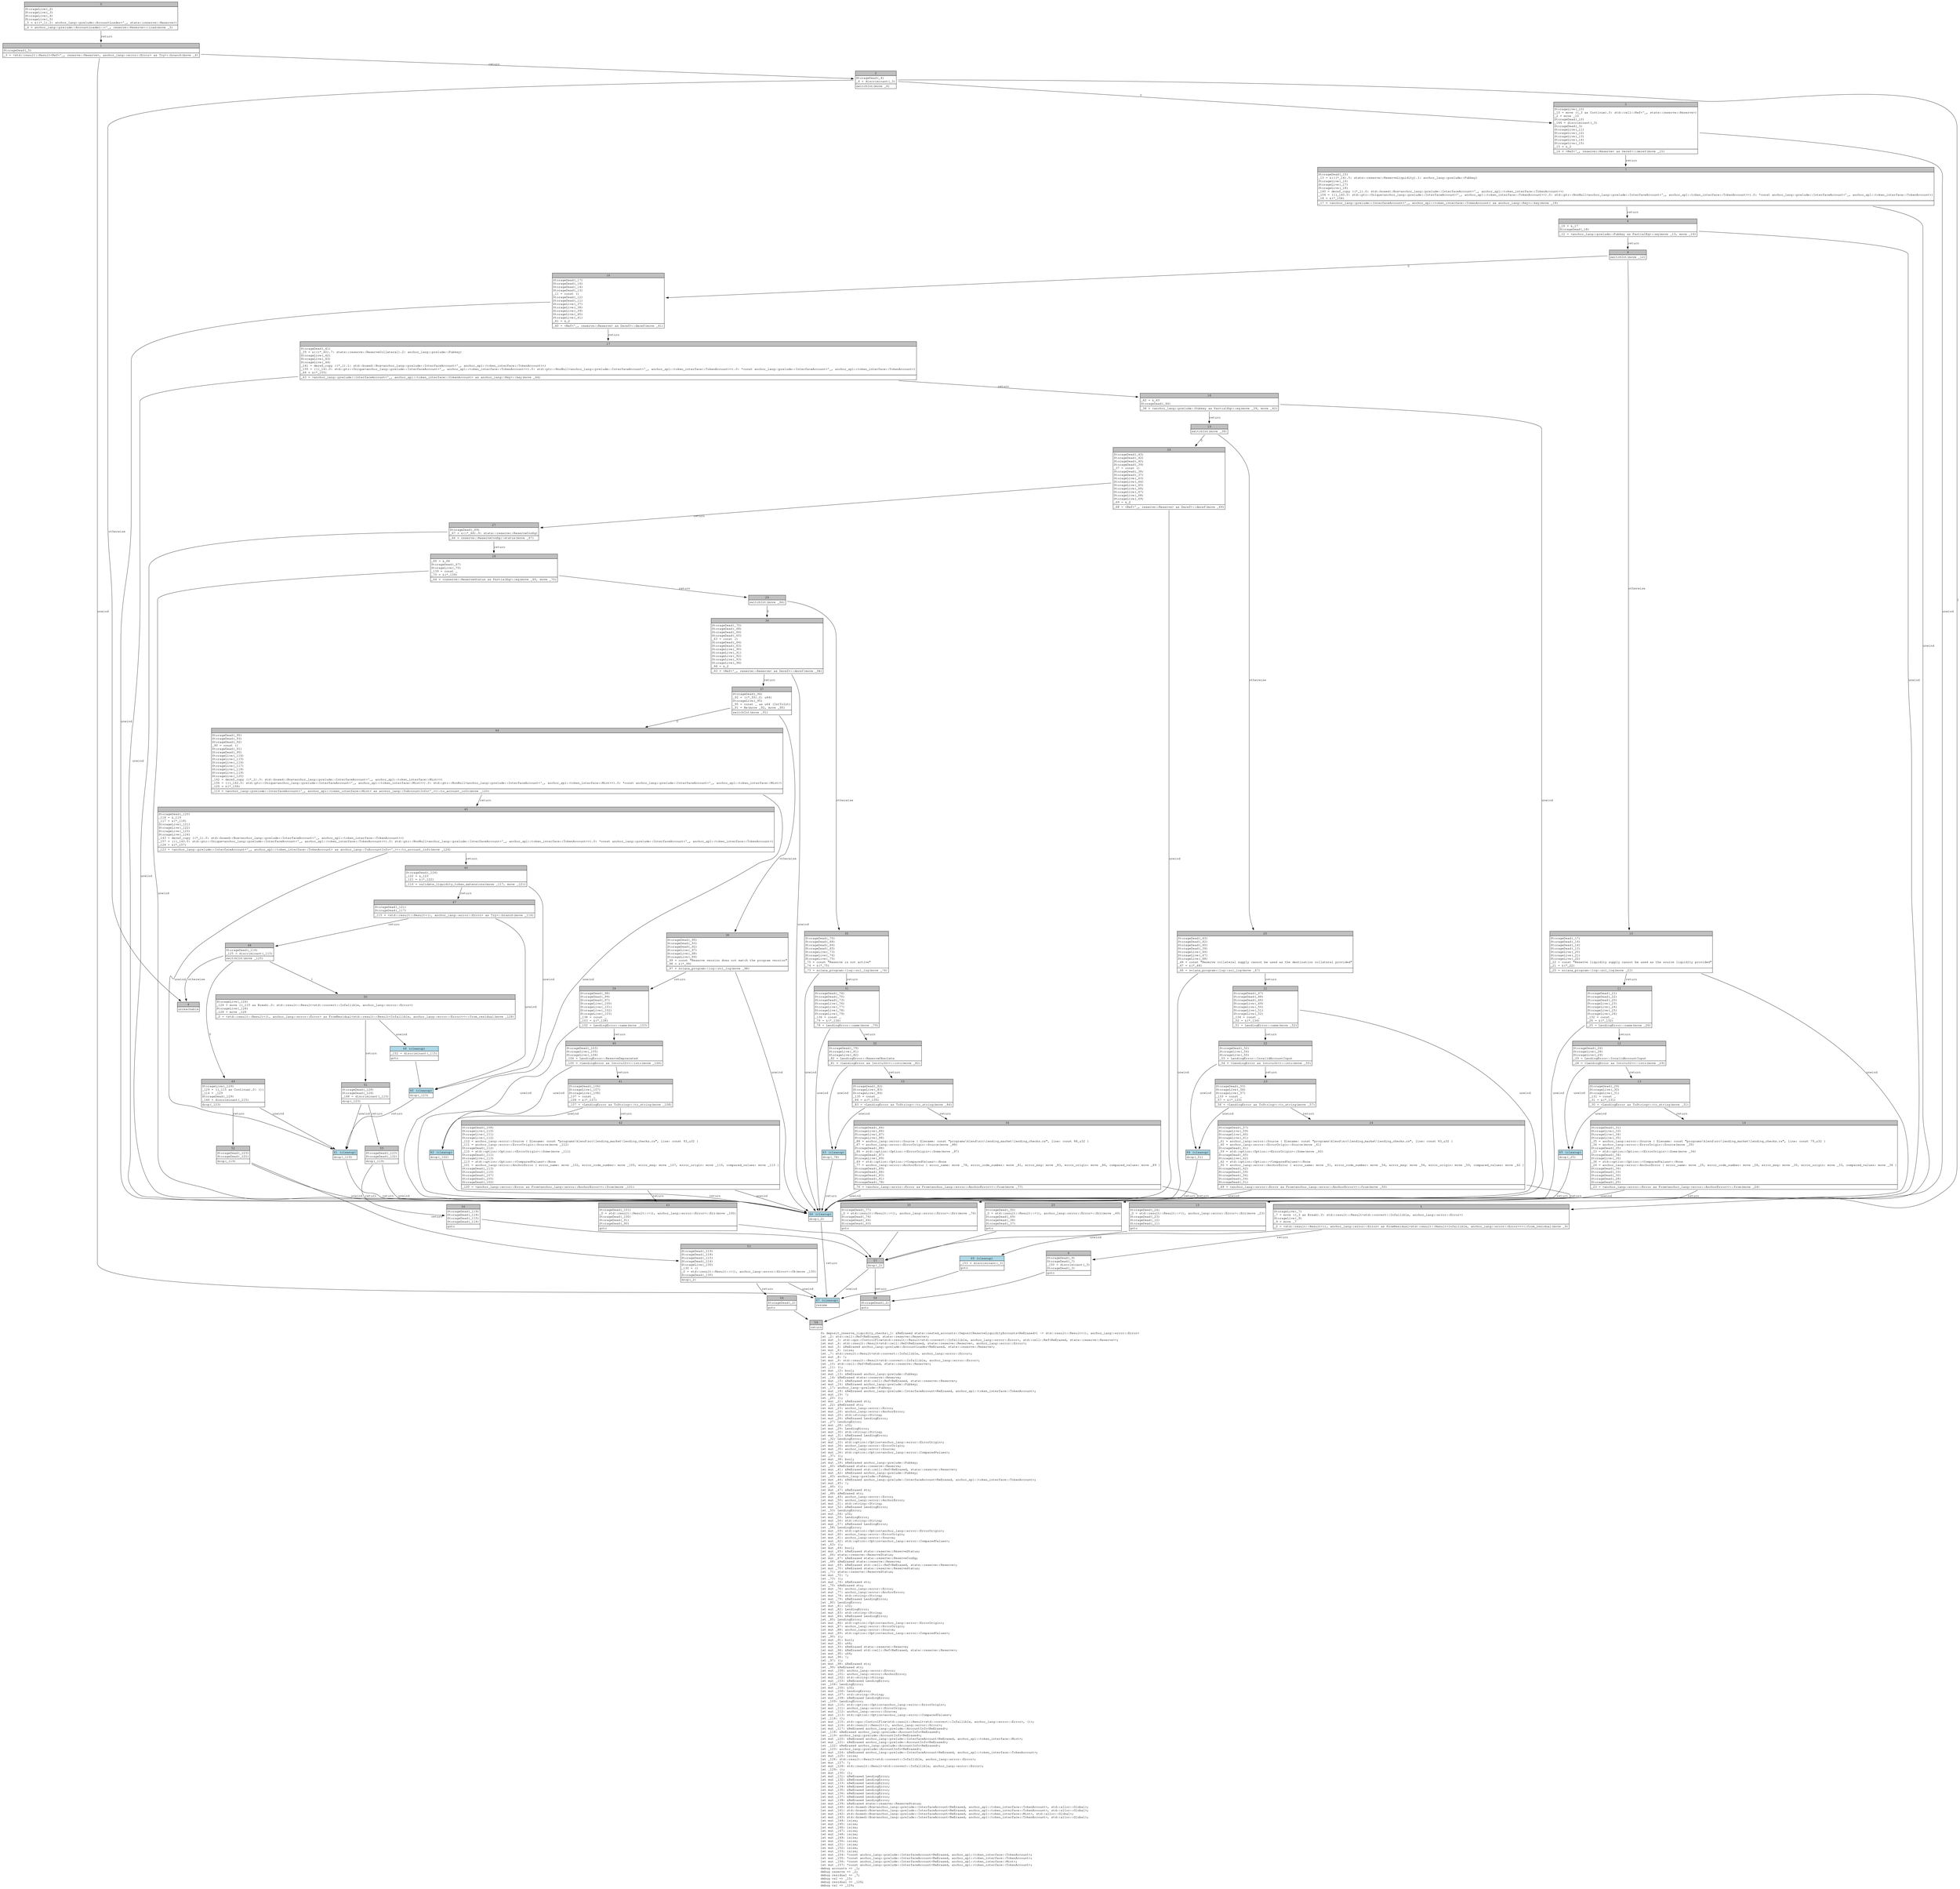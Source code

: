 digraph Mir_0_1180 {
    graph [fontname="Courier, monospace"];
    node [fontname="Courier, monospace"];
    edge [fontname="Courier, monospace"];
    label=<fn deposit_reserve_liquidity_checks(_1: &amp;ReErased state::nested_accounts::DepositReserveLiquidityAccounts&lt;ReErased&gt;) -&gt; std::result::Result&lt;(), anchor_lang::error::Error&gt;<br align="left"/>let _2: std::cell::Ref&lt;ReErased, state::reserve::Reserve&gt;;<br align="left"/>let mut _3: std::ops::ControlFlow&lt;std::result::Result&lt;std::convert::Infallible, anchor_lang::error::Error&gt;, std::cell::Ref&lt;ReErased, state::reserve::Reserve&gt;&gt;;<br align="left"/>let mut _4: std::result::Result&lt;std::cell::Ref&lt;ReErased, state::reserve::Reserve&gt;, anchor_lang::error::Error&gt;;<br align="left"/>let mut _5: &amp;ReErased anchor_lang::prelude::AccountLoader&lt;ReErased, state::reserve::Reserve&gt;;<br align="left"/>let mut _6: isize;<br align="left"/>let _7: std::result::Result&lt;std::convert::Infallible, anchor_lang::error::Error&gt;;<br align="left"/>let mut _8: !;<br align="left"/>let mut _9: std::result::Result&lt;std::convert::Infallible, anchor_lang::error::Error&gt;;<br align="left"/>let _10: std::cell::Ref&lt;ReErased, state::reserve::Reserve&gt;;<br align="left"/>let _11: ();<br align="left"/>let mut _12: bool;<br align="left"/>let mut _13: &amp;ReErased anchor_lang::prelude::Pubkey;<br align="left"/>let _14: &amp;ReErased state::reserve::Reserve;<br align="left"/>let mut _15: &amp;ReErased std::cell::Ref&lt;ReErased, state::reserve::Reserve&gt;;<br align="left"/>let mut _16: &amp;ReErased anchor_lang::prelude::Pubkey;<br align="left"/>let _17: anchor_lang::prelude::Pubkey;<br align="left"/>let mut _18: &amp;ReErased anchor_lang::prelude::InterfaceAccount&lt;ReErased, anchor_spl::token_interface::TokenAccount&gt;;<br align="left"/>let mut _19: !;<br align="left"/>let _20: ();<br align="left"/>let mut _21: &amp;ReErased str;<br align="left"/>let _22: &amp;ReErased str;<br align="left"/>let mut _23: anchor_lang::error::Error;<br align="left"/>let mut _24: anchor_lang::error::AnchorError;<br align="left"/>let mut _25: std::string::String;<br align="left"/>let mut _26: &amp;ReErased LendingError;<br align="left"/>let _27: LendingError;<br align="left"/>let mut _28: u32;<br align="left"/>let mut _29: LendingError;<br align="left"/>let mut _30: std::string::String;<br align="left"/>let mut _31: &amp;ReErased LendingError;<br align="left"/>let _32: LendingError;<br align="left"/>let mut _33: std::option::Option&lt;anchor_lang::error::ErrorOrigin&gt;;<br align="left"/>let mut _34: anchor_lang::error::ErrorOrigin;<br align="left"/>let mut _35: anchor_lang::error::Source;<br align="left"/>let mut _36: std::option::Option&lt;anchor_lang::error::ComparedValues&gt;;<br align="left"/>let _37: ();<br align="left"/>let mut _38: bool;<br align="left"/>let mut _39: &amp;ReErased anchor_lang::prelude::Pubkey;<br align="left"/>let _40: &amp;ReErased state::reserve::Reserve;<br align="left"/>let mut _41: &amp;ReErased std::cell::Ref&lt;ReErased, state::reserve::Reserve&gt;;<br align="left"/>let mut _42: &amp;ReErased anchor_lang::prelude::Pubkey;<br align="left"/>let _43: anchor_lang::prelude::Pubkey;<br align="left"/>let mut _44: &amp;ReErased anchor_lang::prelude::InterfaceAccount&lt;ReErased, anchor_spl::token_interface::TokenAccount&gt;;<br align="left"/>let mut _45: !;<br align="left"/>let _46: ();<br align="left"/>let mut _47: &amp;ReErased str;<br align="left"/>let _48: &amp;ReErased str;<br align="left"/>let mut _49: anchor_lang::error::Error;<br align="left"/>let mut _50: anchor_lang::error::AnchorError;<br align="left"/>let mut _51: std::string::String;<br align="left"/>let mut _52: &amp;ReErased LendingError;<br align="left"/>let _53: LendingError;<br align="left"/>let mut _54: u32;<br align="left"/>let mut _55: LendingError;<br align="left"/>let mut _56: std::string::String;<br align="left"/>let mut _57: &amp;ReErased LendingError;<br align="left"/>let _58: LendingError;<br align="left"/>let mut _59: std::option::Option&lt;anchor_lang::error::ErrorOrigin&gt;;<br align="left"/>let mut _60: anchor_lang::error::ErrorOrigin;<br align="left"/>let mut _61: anchor_lang::error::Source;<br align="left"/>let mut _62: std::option::Option&lt;anchor_lang::error::ComparedValues&gt;;<br align="left"/>let _63: ();<br align="left"/>let mut _64: bool;<br align="left"/>let mut _65: &amp;ReErased state::reserve::ReserveStatus;<br align="left"/>let _66: state::reserve::ReserveStatus;<br align="left"/>let mut _67: &amp;ReErased state::reserve::ReserveConfig;<br align="left"/>let _68: &amp;ReErased state::reserve::Reserve;<br align="left"/>let mut _69: &amp;ReErased std::cell::Ref&lt;ReErased, state::reserve::Reserve&gt;;<br align="left"/>let mut _70: &amp;ReErased state::reserve::ReserveStatus;<br align="left"/>let _71: state::reserve::ReserveStatus;<br align="left"/>let mut _72: !;<br align="left"/>let _73: ();<br align="left"/>let mut _74: &amp;ReErased str;<br align="left"/>let _75: &amp;ReErased str;<br align="left"/>let mut _76: anchor_lang::error::Error;<br align="left"/>let mut _77: anchor_lang::error::AnchorError;<br align="left"/>let mut _78: std::string::String;<br align="left"/>let mut _79: &amp;ReErased LendingError;<br align="left"/>let _80: LendingError;<br align="left"/>let mut _81: u32;<br align="left"/>let mut _82: LendingError;<br align="left"/>let mut _83: std::string::String;<br align="left"/>let mut _84: &amp;ReErased LendingError;<br align="left"/>let _85: LendingError;<br align="left"/>let mut _86: std::option::Option&lt;anchor_lang::error::ErrorOrigin&gt;;<br align="left"/>let mut _87: anchor_lang::error::ErrorOrigin;<br align="left"/>let mut _88: anchor_lang::error::Source;<br align="left"/>let mut _89: std::option::Option&lt;anchor_lang::error::ComparedValues&gt;;<br align="left"/>let _90: ();<br align="left"/>let mut _91: bool;<br align="left"/>let mut _92: u64;<br align="left"/>let mut _93: &amp;ReErased state::reserve::Reserve;<br align="left"/>let mut _94: &amp;ReErased std::cell::Ref&lt;ReErased, state::reserve::Reserve&gt;;<br align="left"/>let mut _95: u64;<br align="left"/>let mut _96: !;<br align="left"/>let _97: ();<br align="left"/>let mut _98: &amp;ReErased str;<br align="left"/>let _99: &amp;ReErased str;<br align="left"/>let mut _100: anchor_lang::error::Error;<br align="left"/>let mut _101: anchor_lang::error::AnchorError;<br align="left"/>let mut _102: std::string::String;<br align="left"/>let mut _103: &amp;ReErased LendingError;<br align="left"/>let _104: LendingError;<br align="left"/>let mut _105: u32;<br align="left"/>let mut _106: LendingError;<br align="left"/>let mut _107: std::string::String;<br align="left"/>let mut _108: &amp;ReErased LendingError;<br align="left"/>let _109: LendingError;<br align="left"/>let mut _110: std::option::Option&lt;anchor_lang::error::ErrorOrigin&gt;;<br align="left"/>let mut _111: anchor_lang::error::ErrorOrigin;<br align="left"/>let mut _112: anchor_lang::error::Source;<br align="left"/>let mut _113: std::option::Option&lt;anchor_lang::error::ComparedValues&gt;;<br align="left"/>let _114: ();<br align="left"/>let mut _115: std::ops::ControlFlow&lt;std::result::Result&lt;std::convert::Infallible, anchor_lang::error::Error&gt;, ()&gt;;<br align="left"/>let mut _116: std::result::Result&lt;(), anchor_lang::error::Error&gt;;<br align="left"/>let mut _117: &amp;ReErased anchor_lang::prelude::AccountInfo&lt;ReErased&gt;;<br align="left"/>let _118: &amp;ReErased anchor_lang::prelude::AccountInfo&lt;ReErased&gt;;<br align="left"/>let _119: anchor_lang::prelude::AccountInfo&lt;ReErased&gt;;<br align="left"/>let mut _120: &amp;ReErased anchor_lang::prelude::InterfaceAccount&lt;ReErased, anchor_spl::token_interface::Mint&gt;;<br align="left"/>let mut _121: &amp;ReErased anchor_lang::prelude::AccountInfo&lt;ReErased&gt;;<br align="left"/>let _122: &amp;ReErased anchor_lang::prelude::AccountInfo&lt;ReErased&gt;;<br align="left"/>let _123: anchor_lang::prelude::AccountInfo&lt;ReErased&gt;;<br align="left"/>let mut _124: &amp;ReErased anchor_lang::prelude::InterfaceAccount&lt;ReErased, anchor_spl::token_interface::TokenAccount&gt;;<br align="left"/>let mut _125: isize;<br align="left"/>let _126: std::result::Result&lt;std::convert::Infallible, anchor_lang::error::Error&gt;;<br align="left"/>let mut _127: !;<br align="left"/>let mut _128: std::result::Result&lt;std::convert::Infallible, anchor_lang::error::Error&gt;;<br align="left"/>let _129: ();<br align="left"/>let mut _130: ();<br align="left"/>let mut _131: &amp;ReErased LendingError;<br align="left"/>let mut _132: &amp;ReErased LendingError;<br align="left"/>let mut _133: &amp;ReErased LendingError;<br align="left"/>let mut _134: &amp;ReErased LendingError;<br align="left"/>let mut _135: &amp;ReErased LendingError;<br align="left"/>let mut _136: &amp;ReErased LendingError;<br align="left"/>let mut _137: &amp;ReErased LendingError;<br align="left"/>let mut _138: &amp;ReErased LendingError;<br align="left"/>let mut _139: &amp;ReErased state::reserve::ReserveStatus;<br align="left"/>let mut _140: std::boxed::Box&lt;anchor_lang::prelude::InterfaceAccount&lt;ReErased, anchor_spl::token_interface::TokenAccount&gt;, std::alloc::Global&gt;;<br align="left"/>let mut _141: std::boxed::Box&lt;anchor_lang::prelude::InterfaceAccount&lt;ReErased, anchor_spl::token_interface::TokenAccount&gt;, std::alloc::Global&gt;;<br align="left"/>let mut _142: std::boxed::Box&lt;anchor_lang::prelude::InterfaceAccount&lt;ReErased, anchor_spl::token_interface::Mint&gt;, std::alloc::Global&gt;;<br align="left"/>let mut _143: std::boxed::Box&lt;anchor_lang::prelude::InterfaceAccount&lt;ReErased, anchor_spl::token_interface::TokenAccount&gt;, std::alloc::Global&gt;;<br align="left"/>let mut _144: isize;<br align="left"/>let mut _145: isize;<br align="left"/>let mut _146: isize;<br align="left"/>let mut _147: isize;<br align="left"/>let mut _148: isize;<br align="left"/>let mut _149: isize;<br align="left"/>let mut _150: isize;<br align="left"/>let mut _151: isize;<br align="left"/>let mut _152: isize;<br align="left"/>let mut _153: isize;<br align="left"/>let mut _154: *const anchor_lang::prelude::InterfaceAccount&lt;ReErased, anchor_spl::token_interface::TokenAccount&gt;;<br align="left"/>let mut _155: *const anchor_lang::prelude::InterfaceAccount&lt;ReErased, anchor_spl::token_interface::TokenAccount&gt;;<br align="left"/>let mut _156: *const anchor_lang::prelude::InterfaceAccount&lt;ReErased, anchor_spl::token_interface::Mint&gt;;<br align="left"/>let mut _157: *const anchor_lang::prelude::InterfaceAccount&lt;ReErased, anchor_spl::token_interface::TokenAccount&gt;;<br align="left"/>debug accounts =&gt; _1;<br align="left"/>debug reserve =&gt; _2;<br align="left"/>debug residual =&gt; _7;<br align="left"/>debug val =&gt; _10;<br align="left"/>debug residual =&gt; _126;<br align="left"/>debug val =&gt; _129;<br align="left"/>>;
    bb0__0_1180 [shape="none", label=<<table border="0" cellborder="1" cellspacing="0"><tr><td bgcolor="gray" align="center" colspan="1">0</td></tr><tr><td align="left" balign="left">StorageLive(_2)<br/>StorageLive(_3)<br/>StorageLive(_4)<br/>StorageLive(_5)<br/>_5 = &amp;((*_1).2: anchor_lang::prelude::AccountLoader&lt;'_, state::reserve::Reserve&gt;)<br/></td></tr><tr><td align="left">_4 = anchor_lang::prelude::AccountLoader::&lt;'_, reserve::Reserve&gt;::load(move _5)</td></tr></table>>];
    bb1__0_1180 [shape="none", label=<<table border="0" cellborder="1" cellspacing="0"><tr><td bgcolor="gray" align="center" colspan="1">1</td></tr><tr><td align="left" balign="left">StorageDead(_5)<br/></td></tr><tr><td align="left">_3 = &lt;std::result::Result&lt;Ref&lt;'_, reserve::Reserve&gt;, anchor_lang::error::Error&gt; as Try&gt;::branch(move _4)</td></tr></table>>];
    bb2__0_1180 [shape="none", label=<<table border="0" cellborder="1" cellspacing="0"><tr><td bgcolor="gray" align="center" colspan="1">2</td></tr><tr><td align="left" balign="left">StorageDead(_4)<br/>_6 = discriminant(_3)<br/></td></tr><tr><td align="left">switchInt(move _6)</td></tr></table>>];
    bb3__0_1180 [shape="none", label=<<table border="0" cellborder="1" cellspacing="0"><tr><td bgcolor="gray" align="center" colspan="1">3</td></tr><tr><td align="left" balign="left">StorageLive(_10)<br/>_10 = move ((_3 as Continue).0: std::cell::Ref&lt;'_, state::reserve::Reserve&gt;)<br/>_2 = move _10<br/>StorageDead(_10)<br/>_144 = discriminant(_3)<br/>StorageDead(_3)<br/>StorageLive(_11)<br/>StorageLive(_12)<br/>StorageLive(_13)<br/>StorageLive(_14)<br/>StorageLive(_15)<br/>_15 = &amp;_2<br/></td></tr><tr><td align="left">_14 = &lt;Ref&lt;'_, reserve::Reserve&gt; as Deref&gt;::deref(move _15)</td></tr></table>>];
    bb4__0_1180 [shape="none", label=<<table border="0" cellborder="1" cellspacing="0"><tr><td bgcolor="gray" align="center" colspan="1">4</td></tr><tr><td align="left">unreachable</td></tr></table>>];
    bb5__0_1180 [shape="none", label=<<table border="0" cellborder="1" cellspacing="0"><tr><td bgcolor="gray" align="center" colspan="1">5</td></tr><tr><td align="left" balign="left">StorageLive(_7)<br/>_7 = move ((_3 as Break).0: std::result::Result&lt;std::convert::Infallible, anchor_lang::error::Error&gt;)<br/>StorageLive(_9)<br/>_9 = move _7<br/></td></tr><tr><td align="left">_0 = &lt;std::result::Result&lt;(), anchor_lang::error::Error&gt; as FromResidual&lt;std::result::Result&lt;Infallible, anchor_lang::error::Error&gt;&gt;&gt;::from_residual(move _9)</td></tr></table>>];
    bb6__0_1180 [shape="none", label=<<table border="0" cellborder="1" cellspacing="0"><tr><td bgcolor="gray" align="center" colspan="1">6</td></tr><tr><td align="left" balign="left">StorageDead(_9)<br/>StorageDead(_7)<br/>_150 = discriminant(_3)<br/>StorageDead(_3)<br/></td></tr><tr><td align="left">goto</td></tr></table>>];
    bb7__0_1180 [shape="none", label=<<table border="0" cellborder="1" cellspacing="0"><tr><td bgcolor="gray" align="center" colspan="1">7</td></tr><tr><td align="left" balign="left">StorageDead(_15)<br/>_13 = &amp;(((*_14).5: state::reserve::ReserveLiquidity).1: anchor_lang::prelude::Pubkey)<br/>StorageLive(_16)<br/>StorageLive(_17)<br/>StorageLive(_18)<br/>_140 = deref_copy ((*_1).0: std::boxed::Box&lt;anchor_lang::prelude::InterfaceAccount&lt;'_, anchor_spl::token_interface::TokenAccount&gt;&gt;)<br/>_154 = (((_140.0: std::ptr::Unique&lt;anchor_lang::prelude::InterfaceAccount&lt;'_, anchor_spl::token_interface::TokenAccount&gt;&gt;).0: std::ptr::NonNull&lt;anchor_lang::prelude::InterfaceAccount&lt;'_, anchor_spl::token_interface::TokenAccount&gt;&gt;).0: *const anchor_lang::prelude::InterfaceAccount&lt;'_, anchor_spl::token_interface::TokenAccount&gt;)<br/>_18 = &amp;(*_154)<br/></td></tr><tr><td align="left">_17 = &lt;anchor_lang::prelude::InterfaceAccount&lt;'_, anchor_spl::token_interface::TokenAccount&gt; as anchor_lang::Key&gt;::key(move _18)</td></tr></table>>];
    bb8__0_1180 [shape="none", label=<<table border="0" cellborder="1" cellspacing="0"><tr><td bgcolor="gray" align="center" colspan="1">8</td></tr><tr><td align="left" balign="left">_16 = &amp;_17<br/>StorageDead(_18)<br/></td></tr><tr><td align="left">_12 = &lt;anchor_lang::prelude::Pubkey as PartialEq&gt;::eq(move _13, move _16)</td></tr></table>>];
    bb9__0_1180 [shape="none", label=<<table border="0" cellborder="1" cellspacing="0"><tr><td bgcolor="gray" align="center" colspan="1">9</td></tr><tr><td align="left">switchInt(move _12)</td></tr></table>>];
    bb10__0_1180 [shape="none", label=<<table border="0" cellborder="1" cellspacing="0"><tr><td bgcolor="gray" align="center" colspan="1">10</td></tr><tr><td align="left" balign="left">StorageDead(_17)<br/>StorageDead(_16)<br/>StorageDead(_14)<br/>StorageDead(_13)<br/>StorageLive(_20)<br/>StorageLive(_21)<br/>StorageLive(_22)<br/>_22 = const &quot;Reserve liquidity supply cannot be used as the source liquidity provided&quot;<br/>_21 = &amp;(*_22)<br/></td></tr><tr><td align="left">_20 = solana_program::log::sol_log(move _21)</td></tr></table>>];
    bb11__0_1180 [shape="none", label=<<table border="0" cellborder="1" cellspacing="0"><tr><td bgcolor="gray" align="center" colspan="1">11</td></tr><tr><td align="left" balign="left">StorageDead(_21)<br/>StorageDead(_22)<br/>StorageDead(_20)<br/>StorageLive(_23)<br/>StorageLive(_24)<br/>StorageLive(_25)<br/>StorageLive(_26)<br/>_132 = const _<br/>_26 = &amp;(*_132)<br/></td></tr><tr><td align="left">_25 = LendingError::name(move _26)</td></tr></table>>];
    bb12__0_1180 [shape="none", label=<<table border="0" cellborder="1" cellspacing="0"><tr><td bgcolor="gray" align="center" colspan="1">12</td></tr><tr><td align="left" balign="left">StorageDead(_26)<br/>StorageLive(_28)<br/>StorageLive(_29)<br/>_29 = LendingError::InvalidAccountInput<br/></td></tr><tr><td align="left">_28 = &lt;LendingError as Into&lt;u32&gt;&gt;::into(move _29)</td></tr></table>>];
    bb13__0_1180 [shape="none", label=<<table border="0" cellborder="1" cellspacing="0"><tr><td bgcolor="gray" align="center" colspan="1">13</td></tr><tr><td align="left" balign="left">StorageDead(_29)<br/>StorageLive(_30)<br/>StorageLive(_31)<br/>_131 = const _<br/>_31 = &amp;(*_131)<br/></td></tr><tr><td align="left">_30 = &lt;LendingError as ToString&gt;::to_string(move _31)</td></tr></table>>];
    bb14__0_1180 [shape="none", label=<<table border="0" cellborder="1" cellspacing="0"><tr><td bgcolor="gray" align="center" colspan="1">14</td></tr><tr><td align="left" balign="left">StorageDead(_31)<br/>StorageLive(_33)<br/>StorageLive(_34)<br/>StorageLive(_35)<br/>_35 = anchor_lang::error::Source { filename: const &quot;programs\\klend\\src\\lending_market\\lending_checks.rs&quot;, line: const 79_u32 }<br/>_34 = anchor_lang::error::ErrorOrigin::Source(move _35)<br/>StorageDead(_35)<br/>_33 = std::option::Option::&lt;ErrorOrigin&gt;::Some(move _34)<br/>StorageDead(_34)<br/>StorageLive(_36)<br/>_36 = std::option::Option::&lt;ComparedValues&gt;::None<br/>_24 = anchor_lang::error::AnchorError { error_name: move _25, error_code_number: move _28, error_msg: move _30, error_origin: move _33, compared_values: move _36 }<br/>StorageDead(_36)<br/>StorageDead(_33)<br/>StorageDead(_30)<br/>StorageDead(_28)<br/>StorageDead(_25)<br/></td></tr><tr><td align="left">_23 = &lt;anchor_lang::error::Error as From&lt;anchor_lang::error::AnchorError&gt;&gt;::from(move _24)</td></tr></table>>];
    bb15__0_1180 [shape="none", label=<<table border="0" cellborder="1" cellspacing="0"><tr><td bgcolor="gray" align="center" colspan="1">15</td></tr><tr><td align="left" balign="left">StorageDead(_24)<br/>_0 = std::result::Result::&lt;(), anchor_lang::error::Error&gt;::Err(move _23)<br/>StorageDead(_23)<br/>StorageDead(_12)<br/>StorageDead(_11)<br/></td></tr><tr><td align="left">goto</td></tr></table>>];
    bb16__0_1180 [shape="none", label=<<table border="0" cellborder="1" cellspacing="0"><tr><td bgcolor="gray" align="center" colspan="1">16</td></tr><tr><td align="left" balign="left">StorageDead(_17)<br/>StorageDead(_16)<br/>StorageDead(_14)<br/>StorageDead(_13)<br/>_11 = const ()<br/>StorageDead(_12)<br/>StorageDead(_11)<br/>StorageLive(_37)<br/>StorageLive(_38)<br/>StorageLive(_39)<br/>StorageLive(_40)<br/>StorageLive(_41)<br/>_41 = &amp;_2<br/></td></tr><tr><td align="left">_40 = &lt;Ref&lt;'_, reserve::Reserve&gt; as Deref&gt;::deref(move _41)</td></tr></table>>];
    bb17__0_1180 [shape="none", label=<<table border="0" cellborder="1" cellspacing="0"><tr><td bgcolor="gray" align="center" colspan="1">17</td></tr><tr><td align="left" balign="left">StorageDead(_41)<br/>_39 = &amp;(((*_40).7: state::reserve::ReserveCollateral).2: anchor_lang::prelude::Pubkey)<br/>StorageLive(_42)<br/>StorageLive(_43)<br/>StorageLive(_44)<br/>_141 = deref_copy ((*_1).1: std::boxed::Box&lt;anchor_lang::prelude::InterfaceAccount&lt;'_, anchor_spl::token_interface::TokenAccount&gt;&gt;)<br/>_155 = (((_141.0: std::ptr::Unique&lt;anchor_lang::prelude::InterfaceAccount&lt;'_, anchor_spl::token_interface::TokenAccount&gt;&gt;).0: std::ptr::NonNull&lt;anchor_lang::prelude::InterfaceAccount&lt;'_, anchor_spl::token_interface::TokenAccount&gt;&gt;).0: *const anchor_lang::prelude::InterfaceAccount&lt;'_, anchor_spl::token_interface::TokenAccount&gt;)<br/>_44 = &amp;(*_155)<br/></td></tr><tr><td align="left">_43 = &lt;anchor_lang::prelude::InterfaceAccount&lt;'_, anchor_spl::token_interface::TokenAccount&gt; as anchor_lang::Key&gt;::key(move _44)</td></tr></table>>];
    bb18__0_1180 [shape="none", label=<<table border="0" cellborder="1" cellspacing="0"><tr><td bgcolor="gray" align="center" colspan="1">18</td></tr><tr><td align="left" balign="left">_42 = &amp;_43<br/>StorageDead(_44)<br/></td></tr><tr><td align="left">_38 = &lt;anchor_lang::prelude::Pubkey as PartialEq&gt;::eq(move _39, move _42)</td></tr></table>>];
    bb19__0_1180 [shape="none", label=<<table border="0" cellborder="1" cellspacing="0"><tr><td bgcolor="gray" align="center" colspan="1">19</td></tr><tr><td align="left">switchInt(move _38)</td></tr></table>>];
    bb20__0_1180 [shape="none", label=<<table border="0" cellborder="1" cellspacing="0"><tr><td bgcolor="gray" align="center" colspan="1">20</td></tr><tr><td align="left" balign="left">StorageDead(_43)<br/>StorageDead(_42)<br/>StorageDead(_40)<br/>StorageDead(_39)<br/>StorageLive(_46)<br/>StorageLive(_47)<br/>StorageLive(_48)<br/>_48 = const &quot;Reserve collateral supply cannot be used as the destination collateral provided&quot;<br/>_47 = &amp;(*_48)<br/></td></tr><tr><td align="left">_46 = solana_program::log::sol_log(move _47)</td></tr></table>>];
    bb21__0_1180 [shape="none", label=<<table border="0" cellborder="1" cellspacing="0"><tr><td bgcolor="gray" align="center" colspan="1">21</td></tr><tr><td align="left" balign="left">StorageDead(_47)<br/>StorageDead(_48)<br/>StorageDead(_46)<br/>StorageLive(_49)<br/>StorageLive(_50)<br/>StorageLive(_51)<br/>StorageLive(_52)<br/>_134 = const _<br/>_52 = &amp;(*_134)<br/></td></tr><tr><td align="left">_51 = LendingError::name(move _52)</td></tr></table>>];
    bb22__0_1180 [shape="none", label=<<table border="0" cellborder="1" cellspacing="0"><tr><td bgcolor="gray" align="center" colspan="1">22</td></tr><tr><td align="left" balign="left">StorageDead(_52)<br/>StorageLive(_54)<br/>StorageLive(_55)<br/>_55 = LendingError::InvalidAccountInput<br/></td></tr><tr><td align="left">_54 = &lt;LendingError as Into&lt;u32&gt;&gt;::into(move _55)</td></tr></table>>];
    bb23__0_1180 [shape="none", label=<<table border="0" cellborder="1" cellspacing="0"><tr><td bgcolor="gray" align="center" colspan="1">23</td></tr><tr><td align="left" balign="left">StorageDead(_55)<br/>StorageLive(_56)<br/>StorageLive(_57)<br/>_133 = const _<br/>_57 = &amp;(*_133)<br/></td></tr><tr><td align="left">_56 = &lt;LendingError as ToString&gt;::to_string(move _57)</td></tr></table>>];
    bb24__0_1180 [shape="none", label=<<table border="0" cellborder="1" cellspacing="0"><tr><td bgcolor="gray" align="center" colspan="1">24</td></tr><tr><td align="left" balign="left">StorageDead(_57)<br/>StorageLive(_59)<br/>StorageLive(_60)<br/>StorageLive(_61)<br/>_61 = anchor_lang::error::Source { filename: const &quot;programs\\klend\\src\\lending_market\\lending_checks.rs&quot;, line: const 83_u32 }<br/>_60 = anchor_lang::error::ErrorOrigin::Source(move _61)<br/>StorageDead(_61)<br/>_59 = std::option::Option::&lt;ErrorOrigin&gt;::Some(move _60)<br/>StorageDead(_60)<br/>StorageLive(_62)<br/>_62 = std::option::Option::&lt;ComparedValues&gt;::None<br/>_50 = anchor_lang::error::AnchorError { error_name: move _51, error_code_number: move _54, error_msg: move _56, error_origin: move _59, compared_values: move _62 }<br/>StorageDead(_62)<br/>StorageDead(_59)<br/>StorageDead(_56)<br/>StorageDead(_54)<br/>StorageDead(_51)<br/></td></tr><tr><td align="left">_49 = &lt;anchor_lang::error::Error as From&lt;anchor_lang::error::AnchorError&gt;&gt;::from(move _50)</td></tr></table>>];
    bb25__0_1180 [shape="none", label=<<table border="0" cellborder="1" cellspacing="0"><tr><td bgcolor="gray" align="center" colspan="1">25</td></tr><tr><td align="left" balign="left">StorageDead(_50)<br/>_0 = std::result::Result::&lt;(), anchor_lang::error::Error&gt;::Err(move _49)<br/>StorageDead(_49)<br/>StorageDead(_38)<br/>StorageDead(_37)<br/></td></tr><tr><td align="left">goto</td></tr></table>>];
    bb26__0_1180 [shape="none", label=<<table border="0" cellborder="1" cellspacing="0"><tr><td bgcolor="gray" align="center" colspan="1">26</td></tr><tr><td align="left" balign="left">StorageDead(_43)<br/>StorageDead(_42)<br/>StorageDead(_40)<br/>StorageDead(_39)<br/>_37 = const ()<br/>StorageDead(_38)<br/>StorageDead(_37)<br/>StorageLive(_63)<br/>StorageLive(_64)<br/>StorageLive(_65)<br/>StorageLive(_66)<br/>StorageLive(_67)<br/>StorageLive(_68)<br/>StorageLive(_69)<br/>_69 = &amp;_2<br/></td></tr><tr><td align="left">_68 = &lt;Ref&lt;'_, reserve::Reserve&gt; as Deref&gt;::deref(move _69)</td></tr></table>>];
    bb27__0_1180 [shape="none", label=<<table border="0" cellborder="1" cellspacing="0"><tr><td bgcolor="gray" align="center" colspan="1">27</td></tr><tr><td align="left" balign="left">StorageDead(_69)<br/>_67 = &amp;((*_68).9: state::reserve::ReserveConfig)<br/></td></tr><tr><td align="left">_66 = reserve::ReserveConfig::status(move _67)</td></tr></table>>];
    bb28__0_1180 [shape="none", label=<<table border="0" cellborder="1" cellspacing="0"><tr><td bgcolor="gray" align="center" colspan="1">28</td></tr><tr><td align="left" balign="left">_65 = &amp;_66<br/>StorageDead(_67)<br/>StorageLive(_70)<br/>_139 = const _<br/>_70 = &amp;(*_139)<br/></td></tr><tr><td align="left">_64 = &lt;reserve::ReserveStatus as PartialEq&gt;::eq(move _65, move _70)</td></tr></table>>];
    bb29__0_1180 [shape="none", label=<<table border="0" cellborder="1" cellspacing="0"><tr><td bgcolor="gray" align="center" colspan="1">29</td></tr><tr><td align="left">switchInt(move _64)</td></tr></table>>];
    bb30__0_1180 [shape="none", label=<<table border="0" cellborder="1" cellspacing="0"><tr><td bgcolor="gray" align="center" colspan="1">30</td></tr><tr><td align="left" balign="left">StorageDead(_70)<br/>StorageDead(_68)<br/>StorageDead(_66)<br/>StorageDead(_65)<br/>StorageLive(_73)<br/>StorageLive(_74)<br/>StorageLive(_75)<br/>_75 = const &quot;Reserve is not active&quot;<br/>_74 = &amp;(*_75)<br/></td></tr><tr><td align="left">_73 = solana_program::log::sol_log(move _74)</td></tr></table>>];
    bb31__0_1180 [shape="none", label=<<table border="0" cellborder="1" cellspacing="0"><tr><td bgcolor="gray" align="center" colspan="1">31</td></tr><tr><td align="left" balign="left">StorageDead(_74)<br/>StorageDead(_75)<br/>StorageDead(_73)<br/>StorageLive(_76)<br/>StorageLive(_77)<br/>StorageLive(_78)<br/>StorageLive(_79)<br/>_136 = const _<br/>_79 = &amp;(*_136)<br/></td></tr><tr><td align="left">_78 = LendingError::name(move _79)</td></tr></table>>];
    bb32__0_1180 [shape="none", label=<<table border="0" cellborder="1" cellspacing="0"><tr><td bgcolor="gray" align="center" colspan="1">32</td></tr><tr><td align="left" balign="left">StorageDead(_79)<br/>StorageLive(_81)<br/>StorageLive(_82)<br/>_82 = LendingError::ReserveObsolete<br/></td></tr><tr><td align="left">_81 = &lt;LendingError as Into&lt;u32&gt;&gt;::into(move _82)</td></tr></table>>];
    bb33__0_1180 [shape="none", label=<<table border="0" cellborder="1" cellspacing="0"><tr><td bgcolor="gray" align="center" colspan="1">33</td></tr><tr><td align="left" balign="left">StorageDead(_82)<br/>StorageLive(_83)<br/>StorageLive(_84)<br/>_135 = const _<br/>_84 = &amp;(*_135)<br/></td></tr><tr><td align="left">_83 = &lt;LendingError as ToString&gt;::to_string(move _84)</td></tr></table>>];
    bb34__0_1180 [shape="none", label=<<table border="0" cellborder="1" cellspacing="0"><tr><td bgcolor="gray" align="center" colspan="1">34</td></tr><tr><td align="left" balign="left">StorageDead(_84)<br/>StorageLive(_86)<br/>StorageLive(_87)<br/>StorageLive(_88)<br/>_88 = anchor_lang::error::Source { filename: const &quot;programs\\klend\\src\\lending_market\\lending_checks.rs&quot;, line: const 88_u32 }<br/>_87 = anchor_lang::error::ErrorOrigin::Source(move _88)<br/>StorageDead(_88)<br/>_86 = std::option::Option::&lt;ErrorOrigin&gt;::Some(move _87)<br/>StorageDead(_87)<br/>StorageLive(_89)<br/>_89 = std::option::Option::&lt;ComparedValues&gt;::None<br/>_77 = anchor_lang::error::AnchorError { error_name: move _78, error_code_number: move _81, error_msg: move _83, error_origin: move _86, compared_values: move _89 }<br/>StorageDead(_89)<br/>StorageDead(_86)<br/>StorageDead(_83)<br/>StorageDead(_81)<br/>StorageDead(_78)<br/></td></tr><tr><td align="left">_76 = &lt;anchor_lang::error::Error as From&lt;anchor_lang::error::AnchorError&gt;&gt;::from(move _77)</td></tr></table>>];
    bb35__0_1180 [shape="none", label=<<table border="0" cellborder="1" cellspacing="0"><tr><td bgcolor="gray" align="center" colspan="1">35</td></tr><tr><td align="left" balign="left">StorageDead(_77)<br/>_0 = std::result::Result::&lt;(), anchor_lang::error::Error&gt;::Err(move _76)<br/>StorageDead(_76)<br/>StorageDead(_64)<br/>StorageDead(_63)<br/></td></tr><tr><td align="left">goto</td></tr></table>>];
    bb36__0_1180 [shape="none", label=<<table border="0" cellborder="1" cellspacing="0"><tr><td bgcolor="gray" align="center" colspan="1">36</td></tr><tr><td align="left" balign="left">StorageDead(_70)<br/>StorageDead(_68)<br/>StorageDead(_66)<br/>StorageDead(_65)<br/>_63 = const ()<br/>StorageDead(_64)<br/>StorageDead(_63)<br/>StorageLive(_90)<br/>StorageLive(_91)<br/>StorageLive(_92)<br/>StorageLive(_93)<br/>StorageLive(_94)<br/>_94 = &amp;_2<br/></td></tr><tr><td align="left">_93 = &lt;Ref&lt;'_, reserve::Reserve&gt; as Deref&gt;::deref(move _94)</td></tr></table>>];
    bb37__0_1180 [shape="none", label=<<table border="0" cellborder="1" cellspacing="0"><tr><td bgcolor="gray" align="center" colspan="1">37</td></tr><tr><td align="left" balign="left">StorageDead(_94)<br/>_92 = ((*_93).0: u64)<br/>StorageLive(_95)<br/>_95 = const _ as u64 (IntToInt)<br/>_91 = Ne(move _92, move _95)<br/></td></tr><tr><td align="left">switchInt(move _91)</td></tr></table>>];
    bb38__0_1180 [shape="none", label=<<table border="0" cellborder="1" cellspacing="0"><tr><td bgcolor="gray" align="center" colspan="1">38</td></tr><tr><td align="left" balign="left">StorageDead(_95)<br/>StorageDead(_93)<br/>StorageDead(_92)<br/>StorageLive(_97)<br/>StorageLive(_98)<br/>StorageLive(_99)<br/>_99 = const &quot;Reserve version does not match the program version&quot;<br/>_98 = &amp;(*_99)<br/></td></tr><tr><td align="left">_97 = solana_program::log::sol_log(move _98)</td></tr></table>>];
    bb39__0_1180 [shape="none", label=<<table border="0" cellborder="1" cellspacing="0"><tr><td bgcolor="gray" align="center" colspan="1">39</td></tr><tr><td align="left" balign="left">StorageDead(_98)<br/>StorageDead(_99)<br/>StorageDead(_97)<br/>StorageLive(_100)<br/>StorageLive(_101)<br/>StorageLive(_102)<br/>StorageLive(_103)<br/>_138 = const _<br/>_103 = &amp;(*_138)<br/></td></tr><tr><td align="left">_102 = LendingError::name(move _103)</td></tr></table>>];
    bb40__0_1180 [shape="none", label=<<table border="0" cellborder="1" cellspacing="0"><tr><td bgcolor="gray" align="center" colspan="1">40</td></tr><tr><td align="left" balign="left">StorageDead(_103)<br/>StorageLive(_105)<br/>StorageLive(_106)<br/>_106 = LendingError::ReserveDeprecated<br/></td></tr><tr><td align="left">_105 = &lt;LendingError as Into&lt;u32&gt;&gt;::into(move _106)</td></tr></table>>];
    bb41__0_1180 [shape="none", label=<<table border="0" cellborder="1" cellspacing="0"><tr><td bgcolor="gray" align="center" colspan="1">41</td></tr><tr><td align="left" balign="left">StorageDead(_106)<br/>StorageLive(_107)<br/>StorageLive(_108)<br/>_137 = const _<br/>_108 = &amp;(*_137)<br/></td></tr><tr><td align="left">_107 = &lt;LendingError as ToString&gt;::to_string(move _108)</td></tr></table>>];
    bb42__0_1180 [shape="none", label=<<table border="0" cellborder="1" cellspacing="0"><tr><td bgcolor="gray" align="center" colspan="1">42</td></tr><tr><td align="left" balign="left">StorageDead(_108)<br/>StorageLive(_110)<br/>StorageLive(_111)<br/>StorageLive(_112)<br/>_112 = anchor_lang::error::Source { filename: const &quot;programs\\klend\\src\\lending_market\\lending_checks.rs&quot;, line: const 93_u32 }<br/>_111 = anchor_lang::error::ErrorOrigin::Source(move _112)<br/>StorageDead(_112)<br/>_110 = std::option::Option::&lt;ErrorOrigin&gt;::Some(move _111)<br/>StorageDead(_111)<br/>StorageLive(_113)<br/>_113 = std::option::Option::&lt;ComparedValues&gt;::None<br/>_101 = anchor_lang::error::AnchorError { error_name: move _102, error_code_number: move _105, error_msg: move _107, error_origin: move _110, compared_values: move _113 }<br/>StorageDead(_113)<br/>StorageDead(_110)<br/>StorageDead(_107)<br/>StorageDead(_105)<br/>StorageDead(_102)<br/></td></tr><tr><td align="left">_100 = &lt;anchor_lang::error::Error as From&lt;anchor_lang::error::AnchorError&gt;&gt;::from(move _101)</td></tr></table>>];
    bb43__0_1180 [shape="none", label=<<table border="0" cellborder="1" cellspacing="0"><tr><td bgcolor="gray" align="center" colspan="1">43</td></tr><tr><td align="left" balign="left">StorageDead(_101)<br/>_0 = std::result::Result::&lt;(), anchor_lang::error::Error&gt;::Err(move _100)<br/>StorageDead(_100)<br/>StorageDead(_91)<br/>StorageDead(_90)<br/></td></tr><tr><td align="left">goto</td></tr></table>>];
    bb44__0_1180 [shape="none", label=<<table border="0" cellborder="1" cellspacing="0"><tr><td bgcolor="gray" align="center" colspan="1">44</td></tr><tr><td align="left" balign="left">StorageDead(_95)<br/>StorageDead(_93)<br/>StorageDead(_92)<br/>_90 = const ()<br/>StorageDead(_91)<br/>StorageDead(_90)<br/>StorageLive(_114)<br/>StorageLive(_115)<br/>StorageLive(_116)<br/>StorageLive(_117)<br/>StorageLive(_118)<br/>StorageLive(_119)<br/>StorageLive(_120)<br/>_142 = deref_copy ((*_1).3: std::boxed::Box&lt;anchor_lang::prelude::InterfaceAccount&lt;'_, anchor_spl::token_interface::Mint&gt;&gt;)<br/>_156 = (((_142.0: std::ptr::Unique&lt;anchor_lang::prelude::InterfaceAccount&lt;'_, anchor_spl::token_interface::Mint&gt;&gt;).0: std::ptr::NonNull&lt;anchor_lang::prelude::InterfaceAccount&lt;'_, anchor_spl::token_interface::Mint&gt;&gt;).0: *const anchor_lang::prelude::InterfaceAccount&lt;'_, anchor_spl::token_interface::Mint&gt;)<br/>_120 = &amp;(*_156)<br/></td></tr><tr><td align="left">_119 = &lt;anchor_lang::prelude::InterfaceAccount&lt;'_, anchor_spl::token_interface::Mint&gt; as anchor_lang::ToAccountInfo&lt;'_&gt;&gt;::to_account_info(move _120)</td></tr></table>>];
    bb45__0_1180 [shape="none", label=<<table border="0" cellborder="1" cellspacing="0"><tr><td bgcolor="gray" align="center" colspan="1">45</td></tr><tr><td align="left" balign="left">StorageDead(_120)<br/>_118 = &amp;_119<br/>_117 = &amp;(*_118)<br/>StorageLive(_121)<br/>StorageLive(_122)<br/>StorageLive(_123)<br/>StorageLive(_124)<br/>_143 = deref_copy ((*_1).0: std::boxed::Box&lt;anchor_lang::prelude::InterfaceAccount&lt;'_, anchor_spl::token_interface::TokenAccount&gt;&gt;)<br/>_157 = (((_143.0: std::ptr::Unique&lt;anchor_lang::prelude::InterfaceAccount&lt;'_, anchor_spl::token_interface::TokenAccount&gt;&gt;).0: std::ptr::NonNull&lt;anchor_lang::prelude::InterfaceAccount&lt;'_, anchor_spl::token_interface::TokenAccount&gt;&gt;).0: *const anchor_lang::prelude::InterfaceAccount&lt;'_, anchor_spl::token_interface::TokenAccount&gt;)<br/>_124 = &amp;(*_157)<br/></td></tr><tr><td align="left">_123 = &lt;anchor_lang::prelude::InterfaceAccount&lt;'_, anchor_spl::token_interface::TokenAccount&gt; as anchor_lang::ToAccountInfo&lt;'_&gt;&gt;::to_account_info(move _124)</td></tr></table>>];
    bb46__0_1180 [shape="none", label=<<table border="0" cellborder="1" cellspacing="0"><tr><td bgcolor="gray" align="center" colspan="1">46</td></tr><tr><td align="left" balign="left">StorageDead(_124)<br/>_122 = &amp;_123<br/>_121 = &amp;(*_122)<br/></td></tr><tr><td align="left">_116 = validate_liquidity_token_extensions(move _117, move _121)</td></tr></table>>];
    bb47__0_1180 [shape="none", label=<<table border="0" cellborder="1" cellspacing="0"><tr><td bgcolor="gray" align="center" colspan="1">47</td></tr><tr><td align="left" balign="left">StorageDead(_121)<br/>StorageDead(_117)<br/></td></tr><tr><td align="left">_115 = &lt;std::result::Result&lt;(), anchor_lang::error::Error&gt; as Try&gt;::branch(move _116)</td></tr></table>>];
    bb48__0_1180 [shape="none", label=<<table border="0" cellborder="1" cellspacing="0"><tr><td bgcolor="gray" align="center" colspan="1">48</td></tr><tr><td align="left" balign="left">StorageDead(_116)<br/>_125 = discriminant(_115)<br/></td></tr><tr><td align="left">switchInt(move _125)</td></tr></table>>];
    bb49__0_1180 [shape="none", label=<<table border="0" cellborder="1" cellspacing="0"><tr><td bgcolor="gray" align="center" colspan="1">49</td></tr><tr><td align="left" balign="left">StorageLive(_129)<br/>_129 = ((_115 as Continue).0: ())<br/>_114 = _129<br/>StorageDead(_129)<br/>_146 = discriminant(_115)<br/></td></tr><tr><td align="left">drop(_123)</td></tr></table>>];
    bb50__0_1180 [shape="none", label=<<table border="0" cellborder="1" cellspacing="0"><tr><td bgcolor="gray" align="center" colspan="1">50</td></tr><tr><td align="left" balign="left">StorageLive(_126)<br/>_126 = move ((_115 as Break).0: std::result::Result&lt;std::convert::Infallible, anchor_lang::error::Error&gt;)<br/>StorageLive(_128)<br/>_128 = move _126<br/></td></tr><tr><td align="left">_0 = &lt;std::result::Result&lt;(), anchor_lang::error::Error&gt; as FromResidual&lt;std::result::Result&lt;Infallible, anchor_lang::error::Error&gt;&gt;&gt;::from_residual(move _128)</td></tr></table>>];
    bb51__0_1180 [shape="none", label=<<table border="0" cellborder="1" cellspacing="0"><tr><td bgcolor="gray" align="center" colspan="1">51</td></tr><tr><td align="left" balign="left">StorageDead(_128)<br/>StorageDead(_126)<br/>_148 = discriminant(_115)<br/></td></tr><tr><td align="left">drop(_123)</td></tr></table>>];
    bb52__0_1180 [shape="none", label=<<table border="0" cellborder="1" cellspacing="0"><tr><td bgcolor="gray" align="center" colspan="1">52</td></tr><tr><td align="left" balign="left">StorageDead(_123)<br/>StorageDead(_122)<br/></td></tr><tr><td align="left">drop(_119)</td></tr></table>>];
    bb53__0_1180 [shape="none", label=<<table border="0" cellborder="1" cellspacing="0"><tr><td bgcolor="gray" align="center" colspan="1">53</td></tr><tr><td align="left" balign="left">StorageDead(_119)<br/>StorageDead(_118)<br/>StorageDead(_115)<br/>StorageDead(_114)<br/>StorageLive(_130)<br/>_130 = ()<br/>_0 = std::result::Result::&lt;(), anchor_lang::error::Error&gt;::Ok(move _130)<br/>StorageDead(_130)<br/></td></tr><tr><td align="left">drop(_2)</td></tr></table>>];
    bb54__0_1180 [shape="none", label=<<table border="0" cellborder="1" cellspacing="0"><tr><td bgcolor="gray" align="center" colspan="1">54</td></tr><tr><td align="left" balign="left">StorageDead(_2)<br/></td></tr><tr><td align="left">goto</td></tr></table>>];
    bb55__0_1180 [shape="none", label=<<table border="0" cellborder="1" cellspacing="0"><tr><td bgcolor="gray" align="center" colspan="1">55</td></tr><tr><td align="left" balign="left">StorageDead(_123)<br/>StorageDead(_122)<br/></td></tr><tr><td align="left">drop(_119)</td></tr></table>>];
    bb56__0_1180 [shape="none", label=<<table border="0" cellborder="1" cellspacing="0"><tr><td bgcolor="gray" align="center" colspan="1">56</td></tr><tr><td align="left" balign="left">StorageDead(_119)<br/>StorageDead(_118)<br/>StorageDead(_115)<br/>StorageDead(_114)<br/></td></tr><tr><td align="left">goto</td></tr></table>>];
    bb57__0_1180 [shape="none", label=<<table border="0" cellborder="1" cellspacing="0"><tr><td bgcolor="gray" align="center" colspan="1">57</td></tr><tr><td align="left">drop(_2)</td></tr></table>>];
    bb58__0_1180 [shape="none", label=<<table border="0" cellborder="1" cellspacing="0"><tr><td bgcolor="gray" align="center" colspan="1">58</td></tr><tr><td align="left" balign="left">StorageDead(_2)<br/></td></tr><tr><td align="left">goto</td></tr></table>>];
    bb59__0_1180 [shape="none", label=<<table border="0" cellborder="1" cellspacing="0"><tr><td bgcolor="gray" align="center" colspan="1">59</td></tr><tr><td align="left">return</td></tr></table>>];
    bb60__0_1180 [shape="none", label=<<table border="0" cellborder="1" cellspacing="0"><tr><td bgcolor="lightblue" align="center" colspan="1">60 (cleanup)</td></tr><tr><td align="left">drop(_123)</td></tr></table>>];
    bb61__0_1180 [shape="none", label=<<table border="0" cellborder="1" cellspacing="0"><tr><td bgcolor="lightblue" align="center" colspan="1">61 (cleanup)</td></tr><tr><td align="left">drop(_119)</td></tr></table>>];
    bb62__0_1180 [shape="none", label=<<table border="0" cellborder="1" cellspacing="0"><tr><td bgcolor="lightblue" align="center" colspan="1">62 (cleanup)</td></tr><tr><td align="left">drop(_102)</td></tr></table>>];
    bb63__0_1180 [shape="none", label=<<table border="0" cellborder="1" cellspacing="0"><tr><td bgcolor="lightblue" align="center" colspan="1">63 (cleanup)</td></tr><tr><td align="left">drop(_78)</td></tr></table>>];
    bb64__0_1180 [shape="none", label=<<table border="0" cellborder="1" cellspacing="0"><tr><td bgcolor="lightblue" align="center" colspan="1">64 (cleanup)</td></tr><tr><td align="left">drop(_51)</td></tr></table>>];
    bb65__0_1180 [shape="none", label=<<table border="0" cellborder="1" cellspacing="0"><tr><td bgcolor="lightblue" align="center" colspan="1">65 (cleanup)</td></tr><tr><td align="left">drop(_25)</td></tr></table>>];
    bb66__0_1180 [shape="none", label=<<table border="0" cellborder="1" cellspacing="0"><tr><td bgcolor="lightblue" align="center" colspan="1">66 (cleanup)</td></tr><tr><td align="left">drop(_2)</td></tr></table>>];
    bb67__0_1180 [shape="none", label=<<table border="0" cellborder="1" cellspacing="0"><tr><td bgcolor="lightblue" align="center" colspan="1">67 (cleanup)</td></tr><tr><td align="left">resume</td></tr></table>>];
    bb68__0_1180 [shape="none", label=<<table border="0" cellborder="1" cellspacing="0"><tr><td bgcolor="lightblue" align="center" colspan="1">68 (cleanup)</td></tr><tr><td align="left" balign="left">_152 = discriminant(_115)<br/></td></tr><tr><td align="left">goto</td></tr></table>>];
    bb69__0_1180 [shape="none", label=<<table border="0" cellborder="1" cellspacing="0"><tr><td bgcolor="lightblue" align="center" colspan="1">69 (cleanup)</td></tr><tr><td align="left" balign="left">_153 = discriminant(_3)<br/></td></tr><tr><td align="left">goto</td></tr></table>>];
    bb0__0_1180 -> bb1__0_1180 [label="return"];
    bb1__0_1180 -> bb2__0_1180 [label="return"];
    bb1__0_1180 -> bb67__0_1180 [label="unwind"];
    bb2__0_1180 -> bb3__0_1180 [label="0"];
    bb2__0_1180 -> bb5__0_1180 [label="1"];
    bb2__0_1180 -> bb4__0_1180 [label="otherwise"];
    bb3__0_1180 -> bb7__0_1180 [label="return"];
    bb3__0_1180 -> bb66__0_1180 [label="unwind"];
    bb5__0_1180 -> bb6__0_1180 [label="return"];
    bb5__0_1180 -> bb69__0_1180 [label="unwind"];
    bb6__0_1180 -> bb58__0_1180 [label=""];
    bb7__0_1180 -> bb8__0_1180 [label="return"];
    bb7__0_1180 -> bb66__0_1180 [label="unwind"];
    bb8__0_1180 -> bb9__0_1180 [label="return"];
    bb8__0_1180 -> bb66__0_1180 [label="unwind"];
    bb9__0_1180 -> bb16__0_1180 [label="0"];
    bb9__0_1180 -> bb10__0_1180 [label="otherwise"];
    bb10__0_1180 -> bb11__0_1180 [label="return"];
    bb10__0_1180 -> bb66__0_1180 [label="unwind"];
    bb11__0_1180 -> bb12__0_1180 [label="return"];
    bb11__0_1180 -> bb66__0_1180 [label="unwind"];
    bb12__0_1180 -> bb13__0_1180 [label="return"];
    bb12__0_1180 -> bb65__0_1180 [label="unwind"];
    bb13__0_1180 -> bb14__0_1180 [label="return"];
    bb13__0_1180 -> bb65__0_1180 [label="unwind"];
    bb14__0_1180 -> bb15__0_1180 [label="return"];
    bb14__0_1180 -> bb66__0_1180 [label="unwind"];
    bb15__0_1180 -> bb57__0_1180 [label=""];
    bb16__0_1180 -> bb17__0_1180 [label="return"];
    bb16__0_1180 -> bb66__0_1180 [label="unwind"];
    bb17__0_1180 -> bb18__0_1180 [label="return"];
    bb17__0_1180 -> bb66__0_1180 [label="unwind"];
    bb18__0_1180 -> bb19__0_1180 [label="return"];
    bb18__0_1180 -> bb66__0_1180 [label="unwind"];
    bb19__0_1180 -> bb26__0_1180 [label="0"];
    bb19__0_1180 -> bb20__0_1180 [label="otherwise"];
    bb20__0_1180 -> bb21__0_1180 [label="return"];
    bb20__0_1180 -> bb66__0_1180 [label="unwind"];
    bb21__0_1180 -> bb22__0_1180 [label="return"];
    bb21__0_1180 -> bb66__0_1180 [label="unwind"];
    bb22__0_1180 -> bb23__0_1180 [label="return"];
    bb22__0_1180 -> bb64__0_1180 [label="unwind"];
    bb23__0_1180 -> bb24__0_1180 [label="return"];
    bb23__0_1180 -> bb64__0_1180 [label="unwind"];
    bb24__0_1180 -> bb25__0_1180 [label="return"];
    bb24__0_1180 -> bb66__0_1180 [label="unwind"];
    bb25__0_1180 -> bb57__0_1180 [label=""];
    bb26__0_1180 -> bb27__0_1180 [label="return"];
    bb26__0_1180 -> bb66__0_1180 [label="unwind"];
    bb27__0_1180 -> bb28__0_1180 [label="return"];
    bb27__0_1180 -> bb66__0_1180 [label="unwind"];
    bb28__0_1180 -> bb29__0_1180 [label="return"];
    bb28__0_1180 -> bb66__0_1180 [label="unwind"];
    bb29__0_1180 -> bb36__0_1180 [label="0"];
    bb29__0_1180 -> bb30__0_1180 [label="otherwise"];
    bb30__0_1180 -> bb31__0_1180 [label="return"];
    bb30__0_1180 -> bb66__0_1180 [label="unwind"];
    bb31__0_1180 -> bb32__0_1180 [label="return"];
    bb31__0_1180 -> bb66__0_1180 [label="unwind"];
    bb32__0_1180 -> bb33__0_1180 [label="return"];
    bb32__0_1180 -> bb63__0_1180 [label="unwind"];
    bb33__0_1180 -> bb34__0_1180 [label="return"];
    bb33__0_1180 -> bb63__0_1180 [label="unwind"];
    bb34__0_1180 -> bb35__0_1180 [label="return"];
    bb34__0_1180 -> bb66__0_1180 [label="unwind"];
    bb35__0_1180 -> bb57__0_1180 [label=""];
    bb36__0_1180 -> bb37__0_1180 [label="return"];
    bb36__0_1180 -> bb66__0_1180 [label="unwind"];
    bb37__0_1180 -> bb44__0_1180 [label="0"];
    bb37__0_1180 -> bb38__0_1180 [label="otherwise"];
    bb38__0_1180 -> bb39__0_1180 [label="return"];
    bb38__0_1180 -> bb66__0_1180 [label="unwind"];
    bb39__0_1180 -> bb40__0_1180 [label="return"];
    bb39__0_1180 -> bb66__0_1180 [label="unwind"];
    bb40__0_1180 -> bb41__0_1180 [label="return"];
    bb40__0_1180 -> bb62__0_1180 [label="unwind"];
    bb41__0_1180 -> bb42__0_1180 [label="return"];
    bb41__0_1180 -> bb62__0_1180 [label="unwind"];
    bb42__0_1180 -> bb43__0_1180 [label="return"];
    bb42__0_1180 -> bb66__0_1180 [label="unwind"];
    bb43__0_1180 -> bb57__0_1180 [label=""];
    bb44__0_1180 -> bb45__0_1180 [label="return"];
    bb44__0_1180 -> bb66__0_1180 [label="unwind"];
    bb45__0_1180 -> bb46__0_1180 [label="return"];
    bb45__0_1180 -> bb61__0_1180 [label="unwind"];
    bb46__0_1180 -> bb47__0_1180 [label="return"];
    bb46__0_1180 -> bb60__0_1180 [label="unwind"];
    bb47__0_1180 -> bb48__0_1180 [label="return"];
    bb47__0_1180 -> bb60__0_1180 [label="unwind"];
    bb48__0_1180 -> bb49__0_1180 [label="0"];
    bb48__0_1180 -> bb50__0_1180 [label="1"];
    bb48__0_1180 -> bb4__0_1180 [label="otherwise"];
    bb49__0_1180 -> bb52__0_1180 [label="return"];
    bb49__0_1180 -> bb61__0_1180 [label="unwind"];
    bb50__0_1180 -> bb51__0_1180 [label="return"];
    bb50__0_1180 -> bb68__0_1180 [label="unwind"];
    bb51__0_1180 -> bb55__0_1180 [label="return"];
    bb51__0_1180 -> bb61__0_1180 [label="unwind"];
    bb52__0_1180 -> bb53__0_1180 [label="return"];
    bb52__0_1180 -> bb66__0_1180 [label="unwind"];
    bb53__0_1180 -> bb54__0_1180 [label="return"];
    bb53__0_1180 -> bb67__0_1180 [label="unwind"];
    bb54__0_1180 -> bb59__0_1180 [label=""];
    bb55__0_1180 -> bb56__0_1180 [label="return"];
    bb55__0_1180 -> bb66__0_1180 [label="unwind"];
    bb56__0_1180 -> bb57__0_1180 [label=""];
    bb57__0_1180 -> bb58__0_1180 [label="return"];
    bb57__0_1180 -> bb67__0_1180 [label="unwind"];
    bb58__0_1180 -> bb59__0_1180 [label=""];
    bb60__0_1180 -> bb61__0_1180 [label="return"];
    bb61__0_1180 -> bb66__0_1180 [label="return"];
    bb62__0_1180 -> bb66__0_1180 [label="return"];
    bb63__0_1180 -> bb66__0_1180 [label="return"];
    bb64__0_1180 -> bb66__0_1180 [label="return"];
    bb65__0_1180 -> bb66__0_1180 [label="return"];
    bb66__0_1180 -> bb67__0_1180 [label="return"];
    bb68__0_1180 -> bb60__0_1180 [label=""];
    bb69__0_1180 -> bb67__0_1180 [label=""];
}
